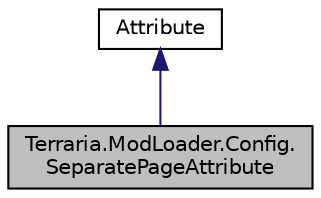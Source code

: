 digraph "Terraria.ModLoader.Config.SeparatePageAttribute"
{
 // LATEX_PDF_SIZE
  edge [fontname="Helvetica",fontsize="10",labelfontname="Helvetica",labelfontsize="10"];
  node [fontname="Helvetica",fontsize="10",shape=record];
  Node1 [label="Terraria.ModLoader.Config.\lSeparatePageAttribute",height=0.2,width=0.4,color="black", fillcolor="grey75", style="filled", fontcolor="black",tooltip="This specifies that the annotated item will appear as a button that leads to a separate page in the U..."];
  Node2 -> Node1 [dir="back",color="midnightblue",fontsize="10",style="solid",fontname="Helvetica"];
  Node2 [label="Attribute",height=0.2,width=0.4,color="black", fillcolor="white", style="filled",URL="$class_attribute.html",tooltip=" "];
}
